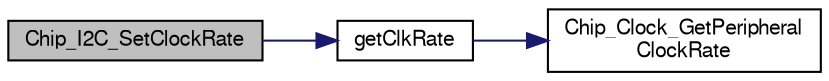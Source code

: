 digraph "Chip_I2C_SetClockRate"
{
  edge [fontname="FreeSans",fontsize="10",labelfontname="FreeSans",labelfontsize="10"];
  node [fontname="FreeSans",fontsize="10",shape=record];
  rankdir="LR";
  Node1 [label="Chip_I2C_SetClockRate",height=0.2,width=0.4,color="black", fillcolor="grey75", style="filled", fontcolor="black"];
  Node1 -> Node2 [color="midnightblue",fontsize="10",style="solid"];
  Node2 [label="getClkRate",height=0.2,width=0.4,color="black", fillcolor="white", style="filled",URL="$i2c__17xx__40xx_8c.html#adc2269b7b400fa4dbcafb913668383dc"];
  Node2 -> Node3 [color="midnightblue",fontsize="10",style="solid"];
  Node3 [label="Chip_Clock_GetPeripheral\lClockRate",height=0.2,width=0.4,color="black", fillcolor="white", style="filled",URL="$group__CLOCK__17XX__40XX.html#ga9c2bc86c857119426aa6a724c12a6f42",tooltip="Returns clock rate for a peripheral (from peripheral clock) "];
}
